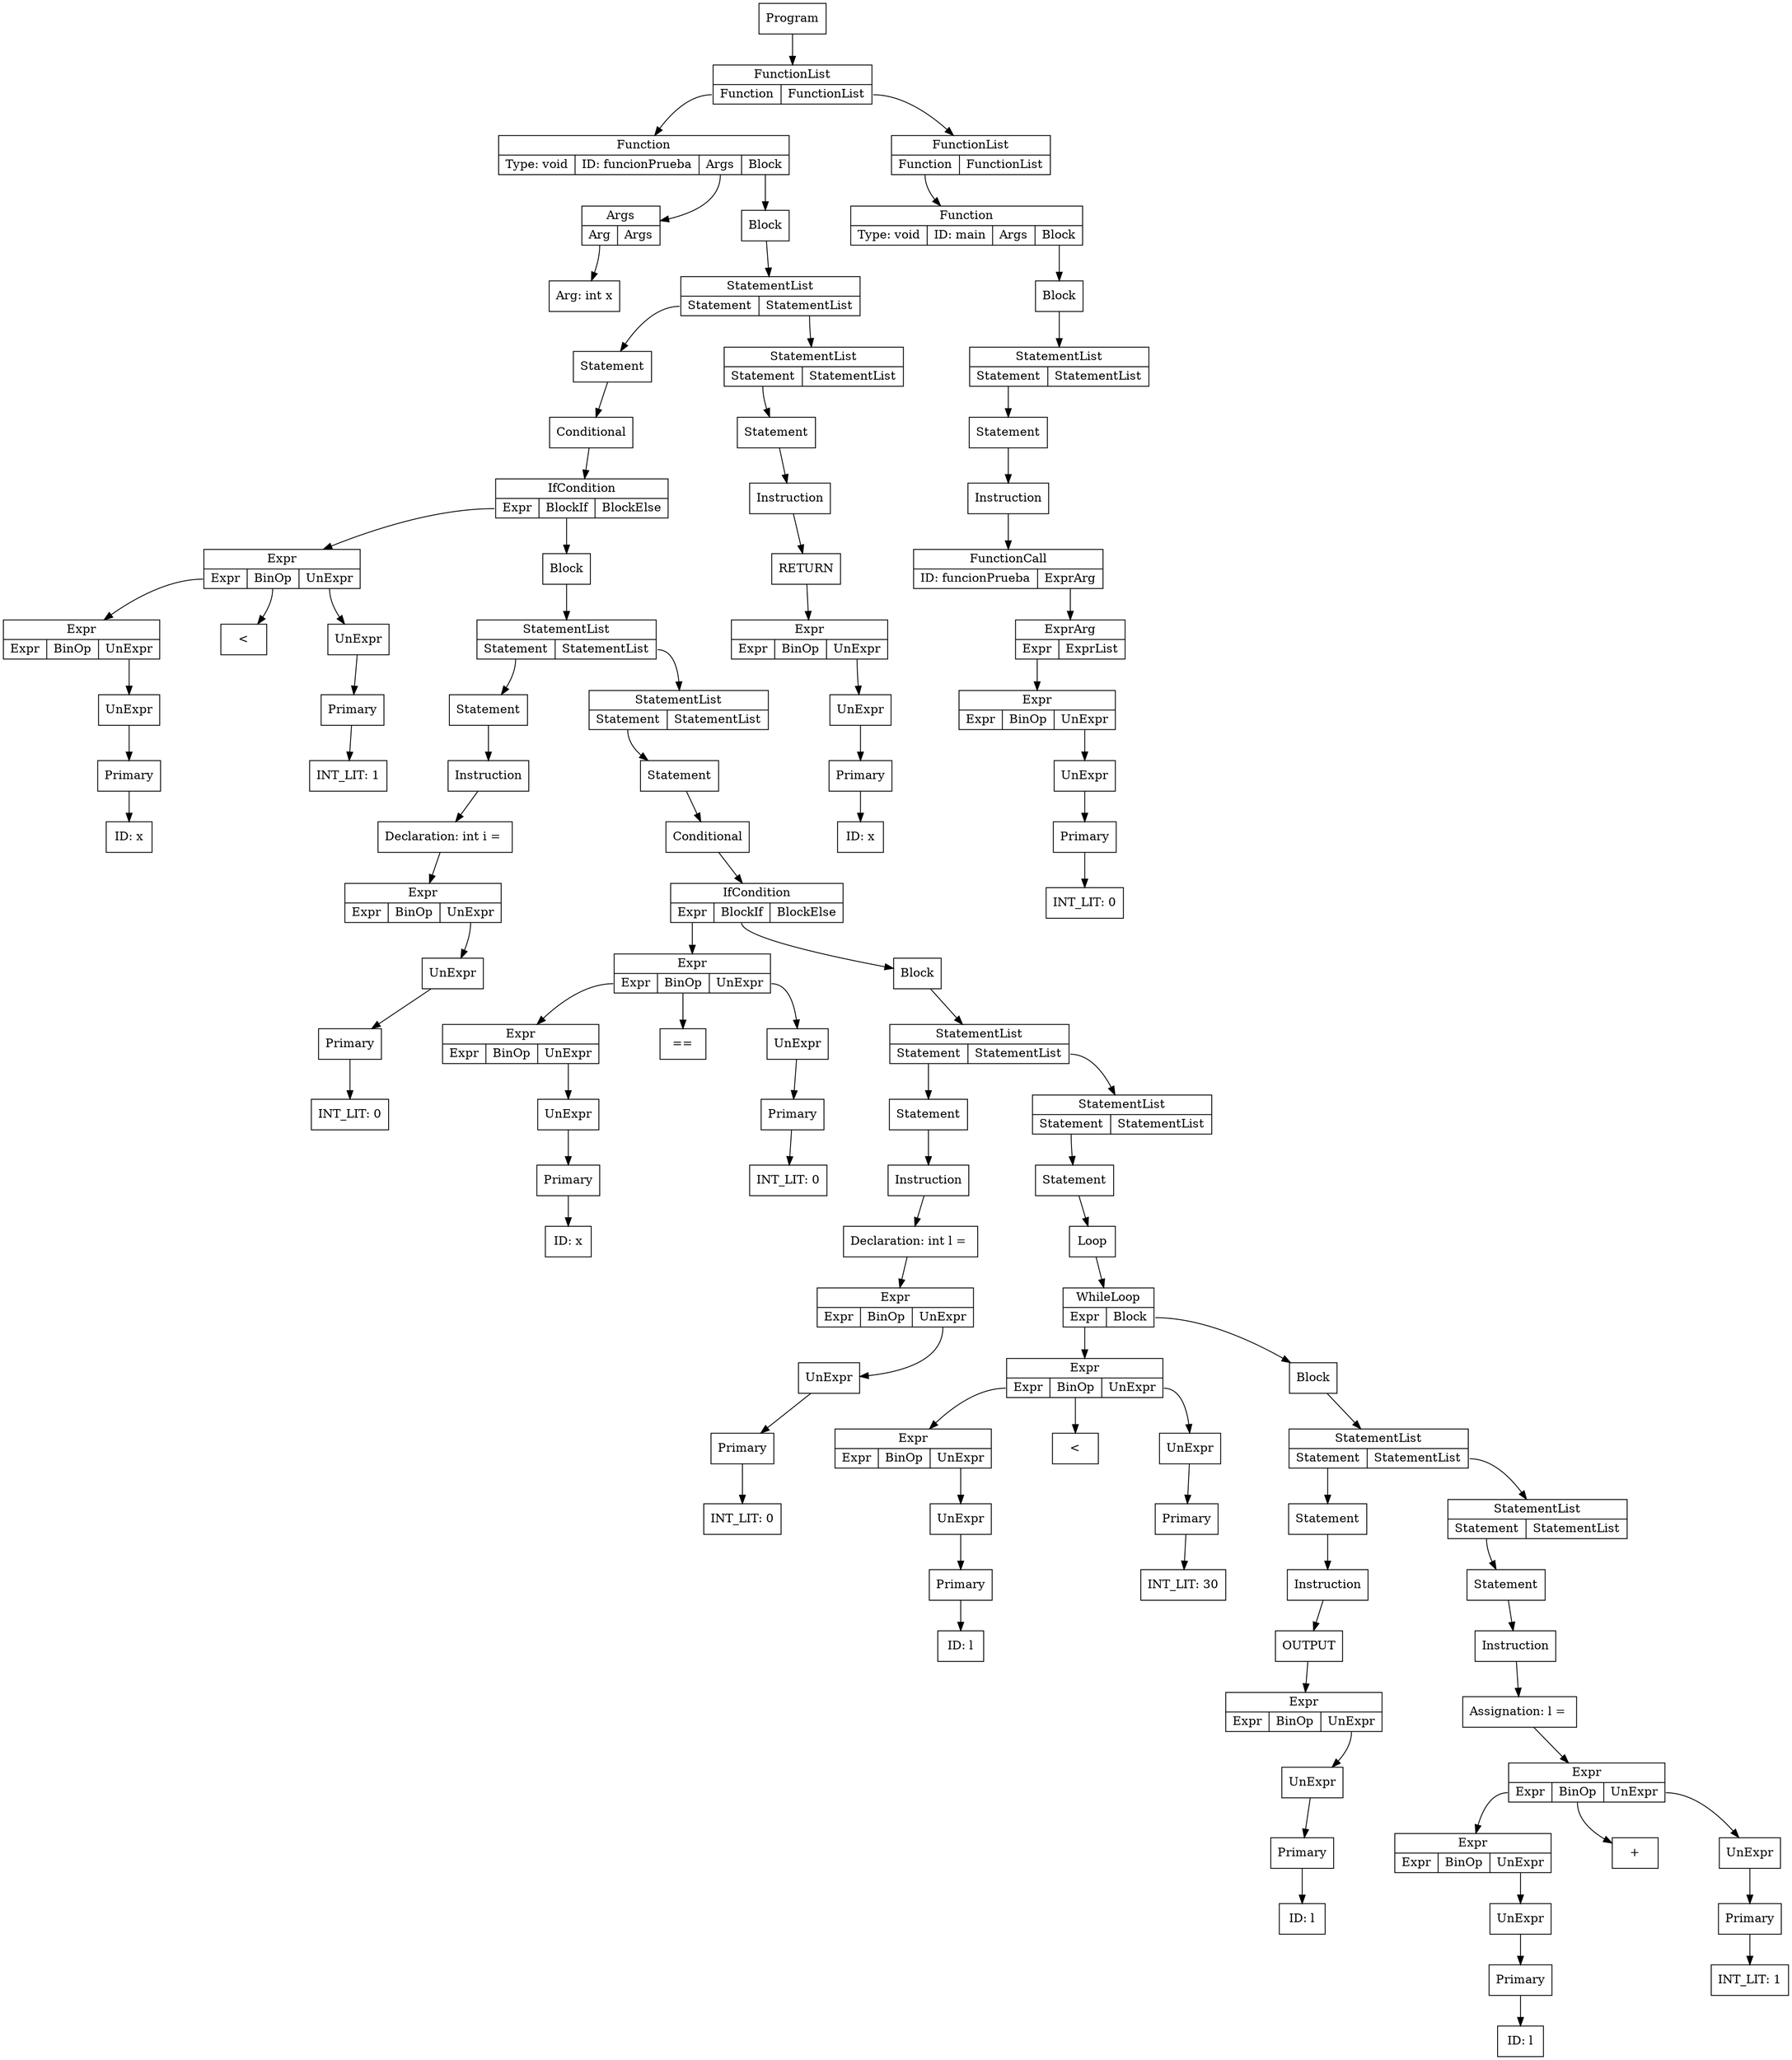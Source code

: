 digraph ccTree {
graph[nodesep="1"]
	node [shape=box]
	node [shape=box]
	n0 [label = "Arg: int x"]
	n1 [label = "{Args | {<a>Arg | <as> Args}}", shape="record"]
	n1:a-> n0
	n2 [label = "Primary"]
	n3 [label = "ID: x"]
	n2-> n3
	n4 [label = "UnExpr"]
	n4-> n2
	n5 [label = "{Expr | {<e>Expr | <bo>BinOp | <ue>UnExpr}}", shape="record"]
	n5:ue-> n4
	n6 [label = "Primary"]
	n7 [label = "INT_LIT: 1"]
	n6-> n7
	n8 [label = "UnExpr"]
	n8-> n6
	n9 [label = "{Expr | {<e>Expr | <bo>BinOp | <ue>UnExpr}}", shape="record"]
	n9:e-> n5
	n10 [label = "<"]
	n9:bo-> n10
	n9:ue-> n8
	n11 [label = "Primary"]
	n12 [label = "INT_LIT: 0"]
	n11-> n12
	n13 [label = "UnExpr"]
	n13-> n11
	n14 [label = "{Expr | {<e>Expr | <bo>BinOp | <ue>UnExpr}}", shape="record"]
	n14:ue-> n13
	n15 [label = "Declaration: int i = "]
	n15-> n14
	n16 [label = "Instruction"]
	n16-> n15
	n17 [label = "Statement"]
	n17-> n16
	n18 [label = "Primary"]
	n19 [label = "ID: x"]
	n18-> n19
	n20 [label = "UnExpr"]
	n20-> n18
	n21 [label = "{Expr | {<e>Expr | <bo>BinOp | <ue>UnExpr}}", shape="record"]
	n21:ue-> n20
	n22 [label = "Primary"]
	n23 [label = "INT_LIT: 0"]
	n22-> n23
	n24 [label = "UnExpr"]
	n24-> n22
	n25 [label = "{Expr | {<e>Expr | <bo>BinOp | <ue>UnExpr}}", shape="record"]
	n25:e-> n21
	n26 [label = "=="]
	n25:bo-> n26
	n25:ue-> n24
	n27 [label = "Primary"]
	n28 [label = "INT_LIT: 0"]
	n27-> n28
	n29 [label = "UnExpr"]
	n29-> n27
	n30 [label = "{Expr | {<e>Expr | <bo>BinOp | <ue>UnExpr}}", shape="record"]
	n30:ue-> n29
	n31 [label = "Declaration: int l = "]
	n31-> n30
	n32 [label = "Instruction"]
	n32-> n31
	n33 [label = "Statement"]
	n33-> n32
	n34 [label = "Primary"]
	n35 [label = "ID: l"]
	n34-> n35
	n36 [label = "UnExpr"]
	n36-> n34
	n37 [label = "{Expr | {<e>Expr | <bo>BinOp | <ue>UnExpr}}", shape="record"]
	n37:ue-> n36
	n38 [label = "Primary"]
	n39 [label = "INT_LIT: 30"]
	n38-> n39
	n40 [label = "UnExpr"]
	n40-> n38
	n41 [label = "{Expr | {<e>Expr | <bo>BinOp | <ue>UnExpr}}", shape="record"]
	n41:e-> n37
	n42 [label = "<"]
	n41:bo-> n42
	n41:ue-> n40
	n43 [label = "Primary"]
	n44 [label = "ID: l"]
	n43-> n44
	n45 [label = "UnExpr"]
	n45-> n43
	n46 [label = "{Expr | {<e>Expr | <bo>BinOp | <ue>UnExpr}}", shape="record"]
	n46:ue-> n45
	n47 [label = "Instruction"]
	n48 [label = "OUTPUT"]
	n47-> n48
	n48-> n46
	n49 [label = "Statement"]
	n49-> n47
	n50 [label = "Primary"]
	n51 [label = "ID: l"]
	n50-> n51
	n52 [label = "UnExpr"]
	n52-> n50
	n53 [label = "{Expr | {<e>Expr | <bo>BinOp | <ue>UnExpr}}", shape="record"]
	n53:ue-> n52
	n54 [label = "Primary"]
	n55 [label = "INT_LIT: 1"]
	n54-> n55
	n56 [label = "UnExpr"]
	n56-> n54
	n57 [label = "{Expr | {<e>Expr | <bo>BinOp | <ue>UnExpr}}", shape="record"]
	n57:e-> n53
	n58 [label = "+"]
	n57:bo-> n58
	n57:ue-> n56
	n59 [label = "Assignation: l = "]
	n59-> n57
	n60 [label = "Instruction"]
	n60-> n59
	n61 [label = "Statement"]
	n61-> n60
	n62 [label = "{StatementList | {<s>Statement | <sl>StatementList}}", shape="record"]
	n62:s-> n61
	n63 [label = "{StatementList | {<s>Statement | <sl>StatementList}}", shape="record"]
	n63:s-> n49
	n63:sl-> n62
	n64 [label = "Block"]
	n64-> n63
	n65 [label = "{WhileLoop | {<e>Expr | <b>Block}}", shape="record"]
	n65:e-> n41
	n65:b-> n64
	n66 [label = "Loop"]
	n66-> n65
	n67 [label = "Statement"]
	n67-> n66
	n68 [label = "{StatementList | {<s>Statement | <sl>StatementList}}", shape="record"]
	n68:s-> n67
	n69 [label = "{StatementList | {<s>Statement | <sl>StatementList}}", shape="record"]
	n69:s-> n33
	n69:sl-> n68
	n70 [label = "Block"]
	n70-> n69
	n71 [label = "{IfCondition | {<e>Expr | <b1>BlockIf | <b2>BlockElse}}", shape="record"]
	n71:e-> n25
	n71:b1-> n70
	n72 [label = "Conditional"]
	n72-> n71
	n73 [label = "Statement"]
	n73-> n72
	n74 [label = "{StatementList | {<s>Statement | <sl>StatementList}}", shape="record"]
	n74:s-> n73
	n75 [label = "{StatementList | {<s>Statement | <sl>StatementList}}", shape="record"]
	n75:s-> n17
	n75:sl-> n74
	n76 [label = "Block"]
	n76-> n75
	n77 [label = "{IfCondition | {<e>Expr | <b1>BlockIf | <b2>BlockElse}}", shape="record"]
	n77:e-> n9
	n77:b1-> n76
	n78 [label = "Conditional"]
	n78-> n77
	n79 [label = "Statement"]
	n79-> n78
	n80 [label = "Primary"]
	n81 [label = "ID: x"]
	n80-> n81
	n82 [label = "UnExpr"]
	n82-> n80
	n83 [label = "{Expr | {<e>Expr | <bo>BinOp | <ue>UnExpr}}", shape="record"]
	n83:ue-> n82
	n84 [label = "Instruction"]
	n85 [label = "RETURN"]
	n84-> n85
	n85-> n83
	n86 [label = "Statement"]
	n86-> n84
	n87 [label = "{StatementList | {<s>Statement | <sl>StatementList}}", shape="record"]
	n87:s-> n86
	n88 [label = "{StatementList | {<s>Statement | <sl>StatementList}}", shape="record"]
	n88:s-> n79
	n88:sl-> n87
	n89 [label = "Block"]
	n89-> n88
	n90 [label = "{Function | {Type: void | ID: funcionPrueba | <a>Args | <b>Block}}", shape="record"]
	n90:a-> n1
	n90:b-> n89
	n91 [label = "Primary"]
	n92 [label = "INT_LIT: 0"]
	n91-> n92
	n93 [label = "UnExpr"]
	n93-> n91
	n94 [label = "{Expr | {<e>Expr | <bo>BinOp | <ue>UnExpr}}", shape="record"]
	n94:ue-> n93
	n95 [label = "{ExprArg | {<e>Expr | <el>ExprList}}", shape="record"]
	n95:e-> n94
	n96 [label = "{FunctionCall | { ID: funcionPrueba | <e>ExprArg}}", shape="record"]
	n96:e-> n95
	n97 [label = "Instruction"]
	n97-> n96
	n98 [label = "Statement"]
	n98-> n97
	n99 [label = "{StatementList | {<s>Statement | <sl>StatementList}}", shape="record"]
	n99:s-> n98
	n100 [label = "Block"]
	n100-> n99
	n101 [label = "{Function | {Type: void | ID: main | <a>Args | <b>Block}}", shape="record"]
	n101:b-> n100
	n102 [label = "{FunctionList | {<f> Function | <fl> FunctionList}}", shape="record"]
	n102:f-> n101
	n103 [label = "{FunctionList | {<f> Function | <fl> FunctionList}}", shape="record"]
	n103:f-> n90
	n103:fl-> n102
	n104 [label = "Program"]
	n104-> n103
}